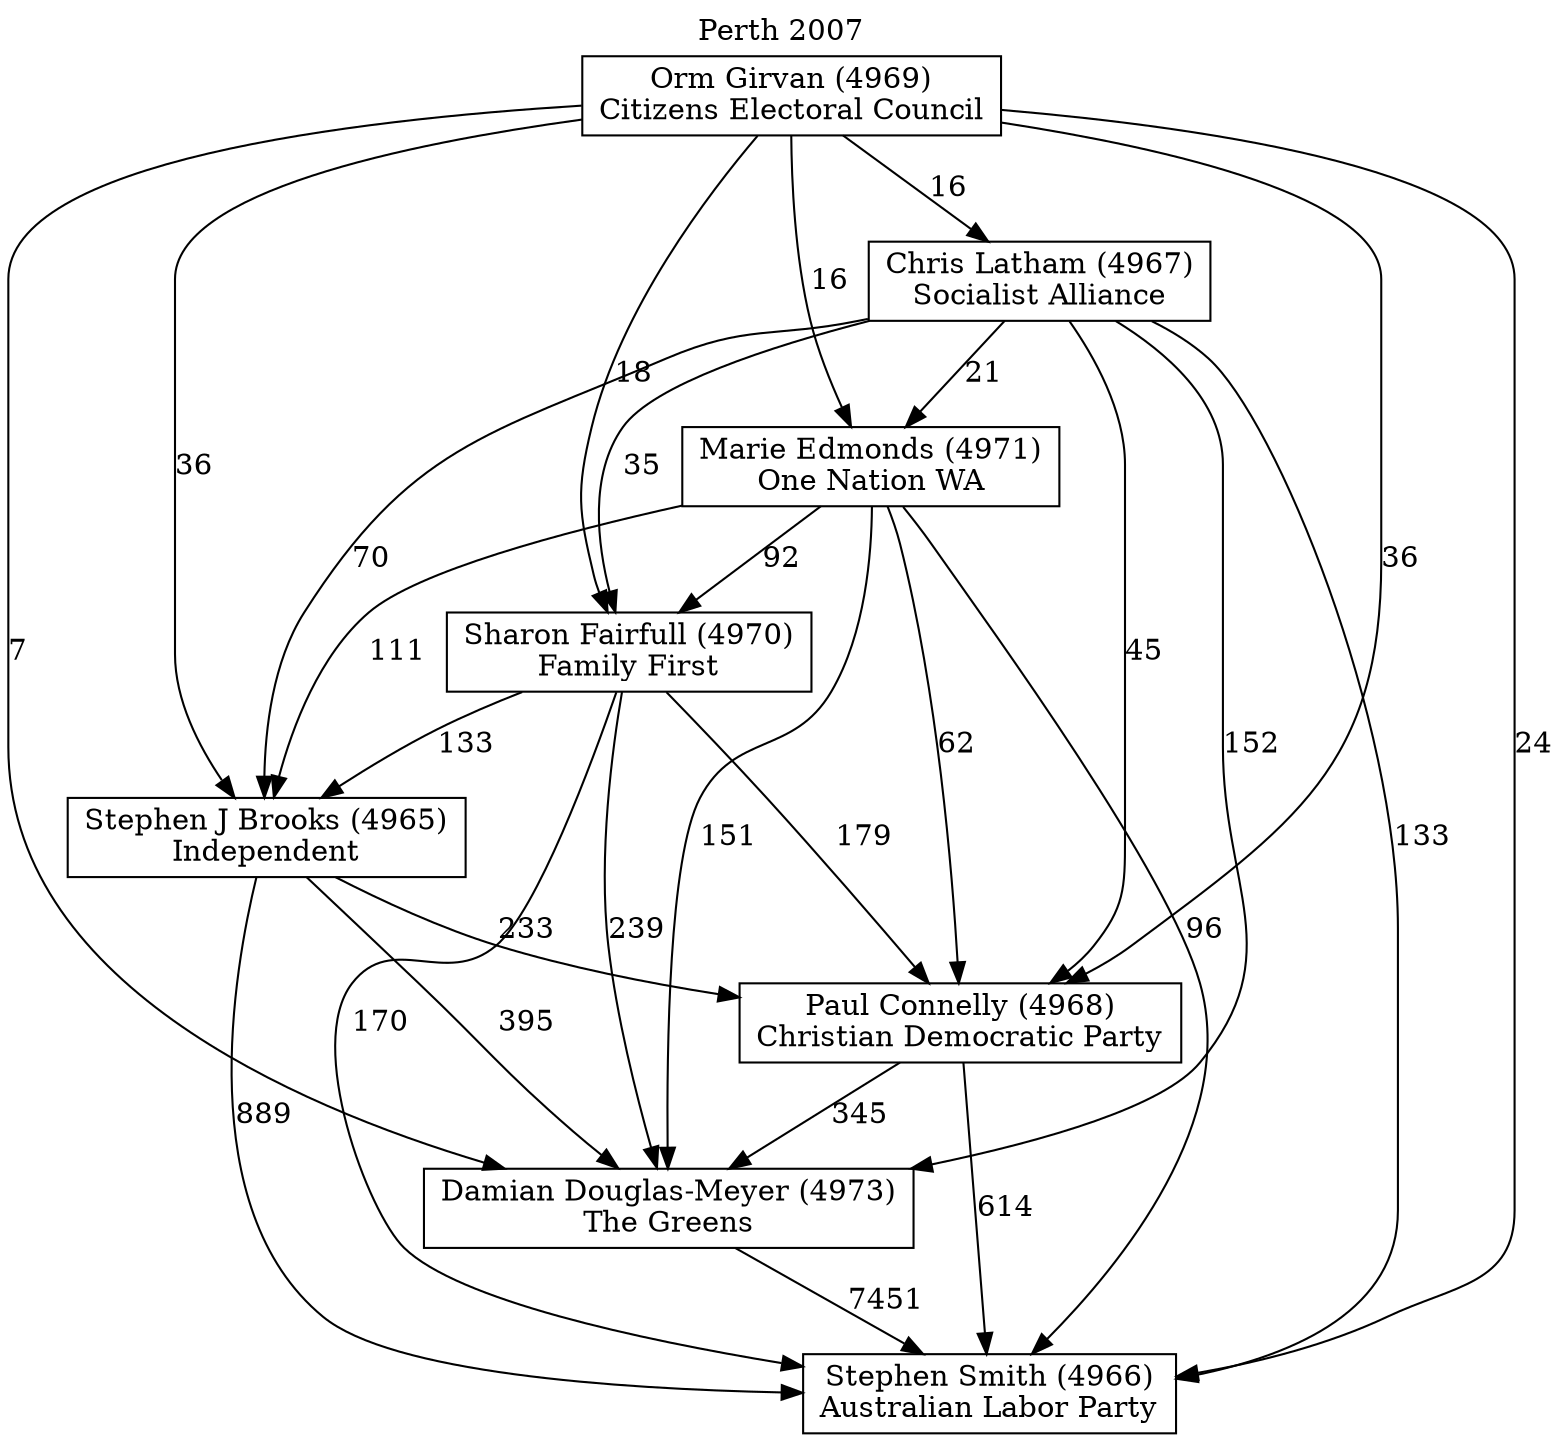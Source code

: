 // House preference flow
digraph "Stephen Smith (4966)_Perth_2007" {
	graph [label="Perth 2007" labelloc=t mclimit=10]
	node [shape=box]
	"Stephen Smith (4966)" [label="Stephen Smith (4966)
Australian Labor Party"]
	"Damian Douglas-Meyer (4973)" [label="Damian Douglas-Meyer (4973)
The Greens"]
	"Paul Connelly (4968)" [label="Paul Connelly (4968)
Christian Democratic Party"]
	"Stephen J Brooks (4965)" [label="Stephen J Brooks (4965)
Independent"]
	"Sharon Fairfull (4970)" [label="Sharon Fairfull (4970)
Family First"]
	"Marie Edmonds (4971)" [label="Marie Edmonds (4971)
One Nation WA"]
	"Chris Latham (4967)" [label="Chris Latham (4967)
Socialist Alliance"]
	"Orm Girvan (4969)" [label="Orm Girvan (4969)
Citizens Electoral Council"]
	"Damian Douglas-Meyer (4973)" -> "Stephen Smith (4966)" [label=7451]
	"Paul Connelly (4968)" -> "Damian Douglas-Meyer (4973)" [label=345]
	"Stephen J Brooks (4965)" -> "Paul Connelly (4968)" [label=233]
	"Sharon Fairfull (4970)" -> "Stephen J Brooks (4965)" [label=133]
	"Marie Edmonds (4971)" -> "Sharon Fairfull (4970)" [label=92]
	"Chris Latham (4967)" -> "Marie Edmonds (4971)" [label=21]
	"Orm Girvan (4969)" -> "Chris Latham (4967)" [label=16]
	"Paul Connelly (4968)" -> "Stephen Smith (4966)" [label=614]
	"Stephen J Brooks (4965)" -> "Stephen Smith (4966)" [label=889]
	"Sharon Fairfull (4970)" -> "Stephen Smith (4966)" [label=170]
	"Marie Edmonds (4971)" -> "Stephen Smith (4966)" [label=96]
	"Chris Latham (4967)" -> "Stephen Smith (4966)" [label=133]
	"Orm Girvan (4969)" -> "Stephen Smith (4966)" [label=24]
	"Orm Girvan (4969)" -> "Marie Edmonds (4971)" [label=16]
	"Chris Latham (4967)" -> "Sharon Fairfull (4970)" [label=35]
	"Orm Girvan (4969)" -> "Sharon Fairfull (4970)" [label=18]
	"Marie Edmonds (4971)" -> "Stephen J Brooks (4965)" [label=111]
	"Chris Latham (4967)" -> "Stephen J Brooks (4965)" [label=70]
	"Orm Girvan (4969)" -> "Stephen J Brooks (4965)" [label=36]
	"Sharon Fairfull (4970)" -> "Paul Connelly (4968)" [label=179]
	"Marie Edmonds (4971)" -> "Paul Connelly (4968)" [label=62]
	"Chris Latham (4967)" -> "Paul Connelly (4968)" [label=45]
	"Orm Girvan (4969)" -> "Paul Connelly (4968)" [label=36]
	"Stephen J Brooks (4965)" -> "Damian Douglas-Meyer (4973)" [label=395]
	"Sharon Fairfull (4970)" -> "Damian Douglas-Meyer (4973)" [label=239]
	"Marie Edmonds (4971)" -> "Damian Douglas-Meyer (4973)" [label=151]
	"Chris Latham (4967)" -> "Damian Douglas-Meyer (4973)" [label=152]
	"Orm Girvan (4969)" -> "Damian Douglas-Meyer (4973)" [label=7]
}
